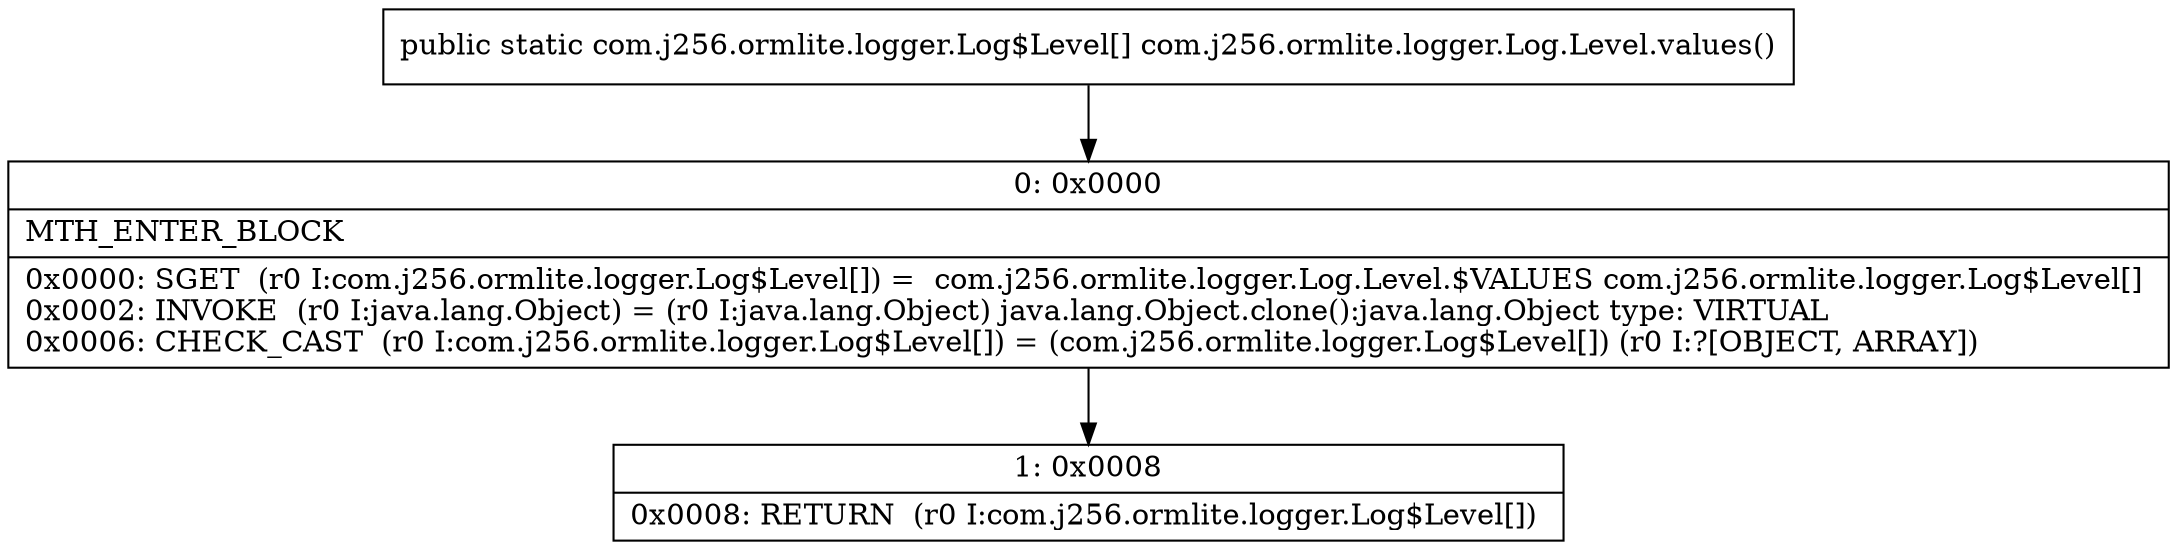 digraph "CFG forcom.j256.ormlite.logger.Log.Level.values()[Lcom\/j256\/ormlite\/logger\/Log$Level;" {
Node_0 [shape=record,label="{0\:\ 0x0000|MTH_ENTER_BLOCK\l|0x0000: SGET  (r0 I:com.j256.ormlite.logger.Log$Level[]) =  com.j256.ormlite.logger.Log.Level.$VALUES com.j256.ormlite.logger.Log$Level[] \l0x0002: INVOKE  (r0 I:java.lang.Object) = (r0 I:java.lang.Object) java.lang.Object.clone():java.lang.Object type: VIRTUAL \l0x0006: CHECK_CAST  (r0 I:com.j256.ormlite.logger.Log$Level[]) = (com.j256.ormlite.logger.Log$Level[]) (r0 I:?[OBJECT, ARRAY]) \l}"];
Node_1 [shape=record,label="{1\:\ 0x0008|0x0008: RETURN  (r0 I:com.j256.ormlite.logger.Log$Level[]) \l}"];
MethodNode[shape=record,label="{public static com.j256.ormlite.logger.Log$Level[] com.j256.ormlite.logger.Log.Level.values() }"];
MethodNode -> Node_0;
Node_0 -> Node_1;
}

